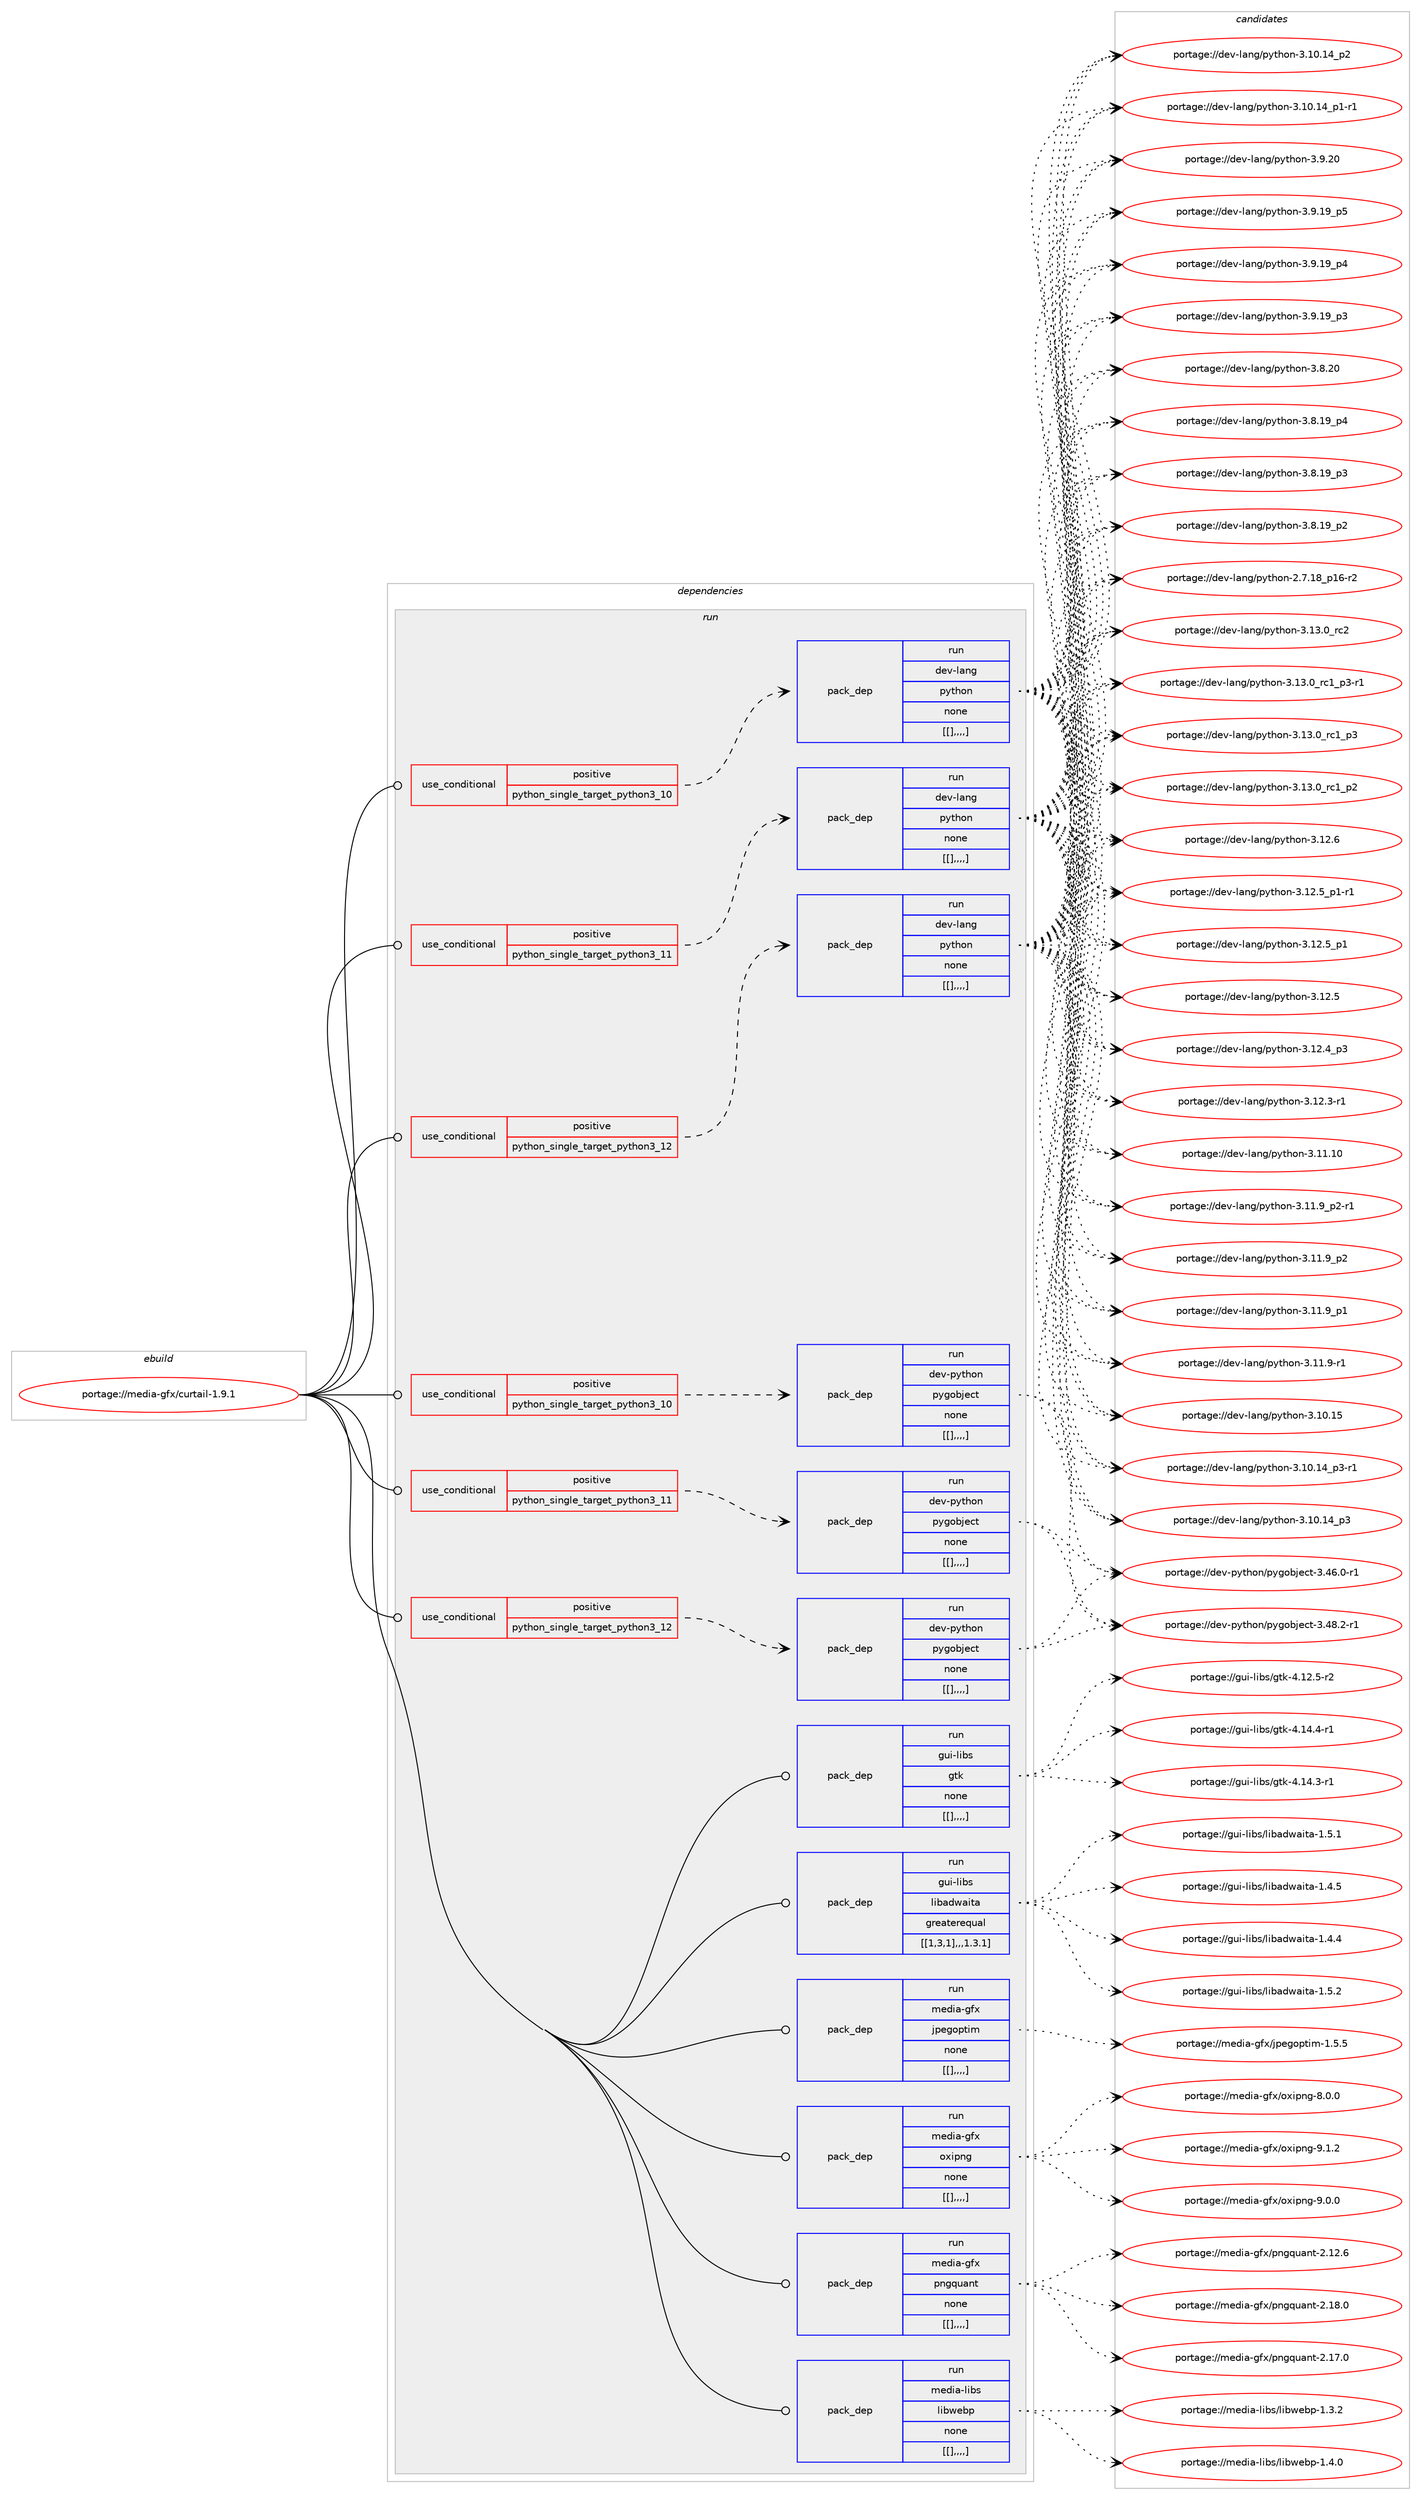 digraph prolog {

# *************
# Graph options
# *************

newrank=true;
concentrate=true;
compound=true;
graph [rankdir=LR,fontname=Helvetica,fontsize=10,ranksep=1.5];#, ranksep=2.5, nodesep=0.2];
edge  [arrowhead=vee];
node  [fontname=Helvetica,fontsize=10];

# **********
# The ebuild
# **********

subgraph cluster_leftcol {
color=gray;
label=<<i>ebuild</i>>;
id [label="portage://media-gfx/curtail-1.9.1", color=red, width=4, href="../media-gfx/curtail-1.9.1.svg"];
}

# ****************
# The dependencies
# ****************

subgraph cluster_midcol {
color=gray;
label=<<i>dependencies</i>>;
subgraph cluster_compile {
fillcolor="#eeeeee";
style=filled;
label=<<i>compile</i>>;
}
subgraph cluster_compileandrun {
fillcolor="#eeeeee";
style=filled;
label=<<i>compile and run</i>>;
}
subgraph cluster_run {
fillcolor="#eeeeee";
style=filled;
label=<<i>run</i>>;
subgraph cond74828 {
dependency300349 [label=<<TABLE BORDER="0" CELLBORDER="1" CELLSPACING="0" CELLPADDING="4"><TR><TD ROWSPAN="3" CELLPADDING="10">use_conditional</TD></TR><TR><TD>positive</TD></TR><TR><TD>python_single_target_python3_10</TD></TR></TABLE>>, shape=none, color=red];
subgraph pack223040 {
dependency300350 [label=<<TABLE BORDER="0" CELLBORDER="1" CELLSPACING="0" CELLPADDING="4" WIDTH="220"><TR><TD ROWSPAN="6" CELLPADDING="30">pack_dep</TD></TR><TR><TD WIDTH="110">run</TD></TR><TR><TD>dev-lang</TD></TR><TR><TD>python</TD></TR><TR><TD>none</TD></TR><TR><TD>[[],,,,]</TD></TR></TABLE>>, shape=none, color=blue];
}
dependency300349:e -> dependency300350:w [weight=20,style="dashed",arrowhead="vee"];
}
id:e -> dependency300349:w [weight=20,style="solid",arrowhead="odot"];
subgraph cond74829 {
dependency300351 [label=<<TABLE BORDER="0" CELLBORDER="1" CELLSPACING="0" CELLPADDING="4"><TR><TD ROWSPAN="3" CELLPADDING="10">use_conditional</TD></TR><TR><TD>positive</TD></TR><TR><TD>python_single_target_python3_10</TD></TR></TABLE>>, shape=none, color=red];
subgraph pack223041 {
dependency300352 [label=<<TABLE BORDER="0" CELLBORDER="1" CELLSPACING="0" CELLPADDING="4" WIDTH="220"><TR><TD ROWSPAN="6" CELLPADDING="30">pack_dep</TD></TR><TR><TD WIDTH="110">run</TD></TR><TR><TD>dev-python</TD></TR><TR><TD>pygobject</TD></TR><TR><TD>none</TD></TR><TR><TD>[[],,,,]</TD></TR></TABLE>>, shape=none, color=blue];
}
dependency300351:e -> dependency300352:w [weight=20,style="dashed",arrowhead="vee"];
}
id:e -> dependency300351:w [weight=20,style="solid",arrowhead="odot"];
subgraph cond74830 {
dependency300353 [label=<<TABLE BORDER="0" CELLBORDER="1" CELLSPACING="0" CELLPADDING="4"><TR><TD ROWSPAN="3" CELLPADDING="10">use_conditional</TD></TR><TR><TD>positive</TD></TR><TR><TD>python_single_target_python3_11</TD></TR></TABLE>>, shape=none, color=red];
subgraph pack223042 {
dependency300354 [label=<<TABLE BORDER="0" CELLBORDER="1" CELLSPACING="0" CELLPADDING="4" WIDTH="220"><TR><TD ROWSPAN="6" CELLPADDING="30">pack_dep</TD></TR><TR><TD WIDTH="110">run</TD></TR><TR><TD>dev-lang</TD></TR><TR><TD>python</TD></TR><TR><TD>none</TD></TR><TR><TD>[[],,,,]</TD></TR></TABLE>>, shape=none, color=blue];
}
dependency300353:e -> dependency300354:w [weight=20,style="dashed",arrowhead="vee"];
}
id:e -> dependency300353:w [weight=20,style="solid",arrowhead="odot"];
subgraph cond74831 {
dependency300355 [label=<<TABLE BORDER="0" CELLBORDER="1" CELLSPACING="0" CELLPADDING="4"><TR><TD ROWSPAN="3" CELLPADDING="10">use_conditional</TD></TR><TR><TD>positive</TD></TR><TR><TD>python_single_target_python3_11</TD></TR></TABLE>>, shape=none, color=red];
subgraph pack223043 {
dependency300356 [label=<<TABLE BORDER="0" CELLBORDER="1" CELLSPACING="0" CELLPADDING="4" WIDTH="220"><TR><TD ROWSPAN="6" CELLPADDING="30">pack_dep</TD></TR><TR><TD WIDTH="110">run</TD></TR><TR><TD>dev-python</TD></TR><TR><TD>pygobject</TD></TR><TR><TD>none</TD></TR><TR><TD>[[],,,,]</TD></TR></TABLE>>, shape=none, color=blue];
}
dependency300355:e -> dependency300356:w [weight=20,style="dashed",arrowhead="vee"];
}
id:e -> dependency300355:w [weight=20,style="solid",arrowhead="odot"];
subgraph cond74832 {
dependency300357 [label=<<TABLE BORDER="0" CELLBORDER="1" CELLSPACING="0" CELLPADDING="4"><TR><TD ROWSPAN="3" CELLPADDING="10">use_conditional</TD></TR><TR><TD>positive</TD></TR><TR><TD>python_single_target_python3_12</TD></TR></TABLE>>, shape=none, color=red];
subgraph pack223044 {
dependency300358 [label=<<TABLE BORDER="0" CELLBORDER="1" CELLSPACING="0" CELLPADDING="4" WIDTH="220"><TR><TD ROWSPAN="6" CELLPADDING="30">pack_dep</TD></TR><TR><TD WIDTH="110">run</TD></TR><TR><TD>dev-lang</TD></TR><TR><TD>python</TD></TR><TR><TD>none</TD></TR><TR><TD>[[],,,,]</TD></TR></TABLE>>, shape=none, color=blue];
}
dependency300357:e -> dependency300358:w [weight=20,style="dashed",arrowhead="vee"];
}
id:e -> dependency300357:w [weight=20,style="solid",arrowhead="odot"];
subgraph cond74833 {
dependency300359 [label=<<TABLE BORDER="0" CELLBORDER="1" CELLSPACING="0" CELLPADDING="4"><TR><TD ROWSPAN="3" CELLPADDING="10">use_conditional</TD></TR><TR><TD>positive</TD></TR><TR><TD>python_single_target_python3_12</TD></TR></TABLE>>, shape=none, color=red];
subgraph pack223045 {
dependency300360 [label=<<TABLE BORDER="0" CELLBORDER="1" CELLSPACING="0" CELLPADDING="4" WIDTH="220"><TR><TD ROWSPAN="6" CELLPADDING="30">pack_dep</TD></TR><TR><TD WIDTH="110">run</TD></TR><TR><TD>dev-python</TD></TR><TR><TD>pygobject</TD></TR><TR><TD>none</TD></TR><TR><TD>[[],,,,]</TD></TR></TABLE>>, shape=none, color=blue];
}
dependency300359:e -> dependency300360:w [weight=20,style="dashed",arrowhead="vee"];
}
id:e -> dependency300359:w [weight=20,style="solid",arrowhead="odot"];
subgraph pack223046 {
dependency300361 [label=<<TABLE BORDER="0" CELLBORDER="1" CELLSPACING="0" CELLPADDING="4" WIDTH="220"><TR><TD ROWSPAN="6" CELLPADDING="30">pack_dep</TD></TR><TR><TD WIDTH="110">run</TD></TR><TR><TD>gui-libs</TD></TR><TR><TD>gtk</TD></TR><TR><TD>none</TD></TR><TR><TD>[[],,,,]</TD></TR></TABLE>>, shape=none, color=blue];
}
id:e -> dependency300361:w [weight=20,style="solid",arrowhead="odot"];
subgraph pack223047 {
dependency300362 [label=<<TABLE BORDER="0" CELLBORDER="1" CELLSPACING="0" CELLPADDING="4" WIDTH="220"><TR><TD ROWSPAN="6" CELLPADDING="30">pack_dep</TD></TR><TR><TD WIDTH="110">run</TD></TR><TR><TD>gui-libs</TD></TR><TR><TD>libadwaita</TD></TR><TR><TD>greaterequal</TD></TR><TR><TD>[[1,3,1],,,1.3.1]</TD></TR></TABLE>>, shape=none, color=blue];
}
id:e -> dependency300362:w [weight=20,style="solid",arrowhead="odot"];
subgraph pack223048 {
dependency300363 [label=<<TABLE BORDER="0" CELLBORDER="1" CELLSPACING="0" CELLPADDING="4" WIDTH="220"><TR><TD ROWSPAN="6" CELLPADDING="30">pack_dep</TD></TR><TR><TD WIDTH="110">run</TD></TR><TR><TD>media-gfx</TD></TR><TR><TD>jpegoptim</TD></TR><TR><TD>none</TD></TR><TR><TD>[[],,,,]</TD></TR></TABLE>>, shape=none, color=blue];
}
id:e -> dependency300363:w [weight=20,style="solid",arrowhead="odot"];
subgraph pack223049 {
dependency300364 [label=<<TABLE BORDER="0" CELLBORDER="1" CELLSPACING="0" CELLPADDING="4" WIDTH="220"><TR><TD ROWSPAN="6" CELLPADDING="30">pack_dep</TD></TR><TR><TD WIDTH="110">run</TD></TR><TR><TD>media-gfx</TD></TR><TR><TD>oxipng</TD></TR><TR><TD>none</TD></TR><TR><TD>[[],,,,]</TD></TR></TABLE>>, shape=none, color=blue];
}
id:e -> dependency300364:w [weight=20,style="solid",arrowhead="odot"];
subgraph pack223050 {
dependency300365 [label=<<TABLE BORDER="0" CELLBORDER="1" CELLSPACING="0" CELLPADDING="4" WIDTH="220"><TR><TD ROWSPAN="6" CELLPADDING="30">pack_dep</TD></TR><TR><TD WIDTH="110">run</TD></TR><TR><TD>media-gfx</TD></TR><TR><TD>pngquant</TD></TR><TR><TD>none</TD></TR><TR><TD>[[],,,,]</TD></TR></TABLE>>, shape=none, color=blue];
}
id:e -> dependency300365:w [weight=20,style="solid",arrowhead="odot"];
subgraph pack223051 {
dependency300366 [label=<<TABLE BORDER="0" CELLBORDER="1" CELLSPACING="0" CELLPADDING="4" WIDTH="220"><TR><TD ROWSPAN="6" CELLPADDING="30">pack_dep</TD></TR><TR><TD WIDTH="110">run</TD></TR><TR><TD>media-libs</TD></TR><TR><TD>libwebp</TD></TR><TR><TD>none</TD></TR><TR><TD>[[],,,,]</TD></TR></TABLE>>, shape=none, color=blue];
}
id:e -> dependency300366:w [weight=20,style="solid",arrowhead="odot"];
}
}

# **************
# The candidates
# **************

subgraph cluster_choices {
rank=same;
color=gray;
label=<<i>candidates</i>>;

subgraph choice223040 {
color=black;
nodesep=1;
choice10010111845108971101034711212111610411111045514649514648951149950 [label="portage://dev-lang/python-3.13.0_rc2", color=red, width=4,href="../dev-lang/python-3.13.0_rc2.svg"];
choice1001011184510897110103471121211161041111104551464951464895114994995112514511449 [label="portage://dev-lang/python-3.13.0_rc1_p3-r1", color=red, width=4,href="../dev-lang/python-3.13.0_rc1_p3-r1.svg"];
choice100101118451089711010347112121116104111110455146495146489511499499511251 [label="portage://dev-lang/python-3.13.0_rc1_p3", color=red, width=4,href="../dev-lang/python-3.13.0_rc1_p3.svg"];
choice100101118451089711010347112121116104111110455146495146489511499499511250 [label="portage://dev-lang/python-3.13.0_rc1_p2", color=red, width=4,href="../dev-lang/python-3.13.0_rc1_p2.svg"];
choice10010111845108971101034711212111610411111045514649504654 [label="portage://dev-lang/python-3.12.6", color=red, width=4,href="../dev-lang/python-3.12.6.svg"];
choice1001011184510897110103471121211161041111104551464950465395112494511449 [label="portage://dev-lang/python-3.12.5_p1-r1", color=red, width=4,href="../dev-lang/python-3.12.5_p1-r1.svg"];
choice100101118451089711010347112121116104111110455146495046539511249 [label="portage://dev-lang/python-3.12.5_p1", color=red, width=4,href="../dev-lang/python-3.12.5_p1.svg"];
choice10010111845108971101034711212111610411111045514649504653 [label="portage://dev-lang/python-3.12.5", color=red, width=4,href="../dev-lang/python-3.12.5.svg"];
choice100101118451089711010347112121116104111110455146495046529511251 [label="portage://dev-lang/python-3.12.4_p3", color=red, width=4,href="../dev-lang/python-3.12.4_p3.svg"];
choice100101118451089711010347112121116104111110455146495046514511449 [label="portage://dev-lang/python-3.12.3-r1", color=red, width=4,href="../dev-lang/python-3.12.3-r1.svg"];
choice1001011184510897110103471121211161041111104551464949464948 [label="portage://dev-lang/python-3.11.10", color=red, width=4,href="../dev-lang/python-3.11.10.svg"];
choice1001011184510897110103471121211161041111104551464949465795112504511449 [label="portage://dev-lang/python-3.11.9_p2-r1", color=red, width=4,href="../dev-lang/python-3.11.9_p2-r1.svg"];
choice100101118451089711010347112121116104111110455146494946579511250 [label="portage://dev-lang/python-3.11.9_p2", color=red, width=4,href="../dev-lang/python-3.11.9_p2.svg"];
choice100101118451089711010347112121116104111110455146494946579511249 [label="portage://dev-lang/python-3.11.9_p1", color=red, width=4,href="../dev-lang/python-3.11.9_p1.svg"];
choice100101118451089711010347112121116104111110455146494946574511449 [label="portage://dev-lang/python-3.11.9-r1", color=red, width=4,href="../dev-lang/python-3.11.9-r1.svg"];
choice1001011184510897110103471121211161041111104551464948464953 [label="portage://dev-lang/python-3.10.15", color=red, width=4,href="../dev-lang/python-3.10.15.svg"];
choice100101118451089711010347112121116104111110455146494846495295112514511449 [label="portage://dev-lang/python-3.10.14_p3-r1", color=red, width=4,href="../dev-lang/python-3.10.14_p3-r1.svg"];
choice10010111845108971101034711212111610411111045514649484649529511251 [label="portage://dev-lang/python-3.10.14_p3", color=red, width=4,href="../dev-lang/python-3.10.14_p3.svg"];
choice10010111845108971101034711212111610411111045514649484649529511250 [label="portage://dev-lang/python-3.10.14_p2", color=red, width=4,href="../dev-lang/python-3.10.14_p2.svg"];
choice100101118451089711010347112121116104111110455146494846495295112494511449 [label="portage://dev-lang/python-3.10.14_p1-r1", color=red, width=4,href="../dev-lang/python-3.10.14_p1-r1.svg"];
choice10010111845108971101034711212111610411111045514657465048 [label="portage://dev-lang/python-3.9.20", color=red, width=4,href="../dev-lang/python-3.9.20.svg"];
choice100101118451089711010347112121116104111110455146574649579511253 [label="portage://dev-lang/python-3.9.19_p5", color=red, width=4,href="../dev-lang/python-3.9.19_p5.svg"];
choice100101118451089711010347112121116104111110455146574649579511252 [label="portage://dev-lang/python-3.9.19_p4", color=red, width=4,href="../dev-lang/python-3.9.19_p4.svg"];
choice100101118451089711010347112121116104111110455146574649579511251 [label="portage://dev-lang/python-3.9.19_p3", color=red, width=4,href="../dev-lang/python-3.9.19_p3.svg"];
choice10010111845108971101034711212111610411111045514656465048 [label="portage://dev-lang/python-3.8.20", color=red, width=4,href="../dev-lang/python-3.8.20.svg"];
choice100101118451089711010347112121116104111110455146564649579511252 [label="portage://dev-lang/python-3.8.19_p4", color=red, width=4,href="../dev-lang/python-3.8.19_p4.svg"];
choice100101118451089711010347112121116104111110455146564649579511251 [label="portage://dev-lang/python-3.8.19_p3", color=red, width=4,href="../dev-lang/python-3.8.19_p3.svg"];
choice100101118451089711010347112121116104111110455146564649579511250 [label="portage://dev-lang/python-3.8.19_p2", color=red, width=4,href="../dev-lang/python-3.8.19_p2.svg"];
choice100101118451089711010347112121116104111110455046554649569511249544511450 [label="portage://dev-lang/python-2.7.18_p16-r2", color=red, width=4,href="../dev-lang/python-2.7.18_p16-r2.svg"];
dependency300350:e -> choice10010111845108971101034711212111610411111045514649514648951149950:w [style=dotted,weight="100"];
dependency300350:e -> choice1001011184510897110103471121211161041111104551464951464895114994995112514511449:w [style=dotted,weight="100"];
dependency300350:e -> choice100101118451089711010347112121116104111110455146495146489511499499511251:w [style=dotted,weight="100"];
dependency300350:e -> choice100101118451089711010347112121116104111110455146495146489511499499511250:w [style=dotted,weight="100"];
dependency300350:e -> choice10010111845108971101034711212111610411111045514649504654:w [style=dotted,weight="100"];
dependency300350:e -> choice1001011184510897110103471121211161041111104551464950465395112494511449:w [style=dotted,weight="100"];
dependency300350:e -> choice100101118451089711010347112121116104111110455146495046539511249:w [style=dotted,weight="100"];
dependency300350:e -> choice10010111845108971101034711212111610411111045514649504653:w [style=dotted,weight="100"];
dependency300350:e -> choice100101118451089711010347112121116104111110455146495046529511251:w [style=dotted,weight="100"];
dependency300350:e -> choice100101118451089711010347112121116104111110455146495046514511449:w [style=dotted,weight="100"];
dependency300350:e -> choice1001011184510897110103471121211161041111104551464949464948:w [style=dotted,weight="100"];
dependency300350:e -> choice1001011184510897110103471121211161041111104551464949465795112504511449:w [style=dotted,weight="100"];
dependency300350:e -> choice100101118451089711010347112121116104111110455146494946579511250:w [style=dotted,weight="100"];
dependency300350:e -> choice100101118451089711010347112121116104111110455146494946579511249:w [style=dotted,weight="100"];
dependency300350:e -> choice100101118451089711010347112121116104111110455146494946574511449:w [style=dotted,weight="100"];
dependency300350:e -> choice1001011184510897110103471121211161041111104551464948464953:w [style=dotted,weight="100"];
dependency300350:e -> choice100101118451089711010347112121116104111110455146494846495295112514511449:w [style=dotted,weight="100"];
dependency300350:e -> choice10010111845108971101034711212111610411111045514649484649529511251:w [style=dotted,weight="100"];
dependency300350:e -> choice10010111845108971101034711212111610411111045514649484649529511250:w [style=dotted,weight="100"];
dependency300350:e -> choice100101118451089711010347112121116104111110455146494846495295112494511449:w [style=dotted,weight="100"];
dependency300350:e -> choice10010111845108971101034711212111610411111045514657465048:w [style=dotted,weight="100"];
dependency300350:e -> choice100101118451089711010347112121116104111110455146574649579511253:w [style=dotted,weight="100"];
dependency300350:e -> choice100101118451089711010347112121116104111110455146574649579511252:w [style=dotted,weight="100"];
dependency300350:e -> choice100101118451089711010347112121116104111110455146574649579511251:w [style=dotted,weight="100"];
dependency300350:e -> choice10010111845108971101034711212111610411111045514656465048:w [style=dotted,weight="100"];
dependency300350:e -> choice100101118451089711010347112121116104111110455146564649579511252:w [style=dotted,weight="100"];
dependency300350:e -> choice100101118451089711010347112121116104111110455146564649579511251:w [style=dotted,weight="100"];
dependency300350:e -> choice100101118451089711010347112121116104111110455146564649579511250:w [style=dotted,weight="100"];
dependency300350:e -> choice100101118451089711010347112121116104111110455046554649569511249544511450:w [style=dotted,weight="100"];
}
subgraph choice223041 {
color=black;
nodesep=1;
choice10010111845112121116104111110471121211031119810610199116455146525646504511449 [label="portage://dev-python/pygobject-3.48.2-r1", color=red, width=4,href="../dev-python/pygobject-3.48.2-r1.svg"];
choice10010111845112121116104111110471121211031119810610199116455146525446484511449 [label="portage://dev-python/pygobject-3.46.0-r1", color=red, width=4,href="../dev-python/pygobject-3.46.0-r1.svg"];
dependency300352:e -> choice10010111845112121116104111110471121211031119810610199116455146525646504511449:w [style=dotted,weight="100"];
dependency300352:e -> choice10010111845112121116104111110471121211031119810610199116455146525446484511449:w [style=dotted,weight="100"];
}
subgraph choice223042 {
color=black;
nodesep=1;
choice10010111845108971101034711212111610411111045514649514648951149950 [label="portage://dev-lang/python-3.13.0_rc2", color=red, width=4,href="../dev-lang/python-3.13.0_rc2.svg"];
choice1001011184510897110103471121211161041111104551464951464895114994995112514511449 [label="portage://dev-lang/python-3.13.0_rc1_p3-r1", color=red, width=4,href="../dev-lang/python-3.13.0_rc1_p3-r1.svg"];
choice100101118451089711010347112121116104111110455146495146489511499499511251 [label="portage://dev-lang/python-3.13.0_rc1_p3", color=red, width=4,href="../dev-lang/python-3.13.0_rc1_p3.svg"];
choice100101118451089711010347112121116104111110455146495146489511499499511250 [label="portage://dev-lang/python-3.13.0_rc1_p2", color=red, width=4,href="../dev-lang/python-3.13.0_rc1_p2.svg"];
choice10010111845108971101034711212111610411111045514649504654 [label="portage://dev-lang/python-3.12.6", color=red, width=4,href="../dev-lang/python-3.12.6.svg"];
choice1001011184510897110103471121211161041111104551464950465395112494511449 [label="portage://dev-lang/python-3.12.5_p1-r1", color=red, width=4,href="../dev-lang/python-3.12.5_p1-r1.svg"];
choice100101118451089711010347112121116104111110455146495046539511249 [label="portage://dev-lang/python-3.12.5_p1", color=red, width=4,href="../dev-lang/python-3.12.5_p1.svg"];
choice10010111845108971101034711212111610411111045514649504653 [label="portage://dev-lang/python-3.12.5", color=red, width=4,href="../dev-lang/python-3.12.5.svg"];
choice100101118451089711010347112121116104111110455146495046529511251 [label="portage://dev-lang/python-3.12.4_p3", color=red, width=4,href="../dev-lang/python-3.12.4_p3.svg"];
choice100101118451089711010347112121116104111110455146495046514511449 [label="portage://dev-lang/python-3.12.3-r1", color=red, width=4,href="../dev-lang/python-3.12.3-r1.svg"];
choice1001011184510897110103471121211161041111104551464949464948 [label="portage://dev-lang/python-3.11.10", color=red, width=4,href="../dev-lang/python-3.11.10.svg"];
choice1001011184510897110103471121211161041111104551464949465795112504511449 [label="portage://dev-lang/python-3.11.9_p2-r1", color=red, width=4,href="../dev-lang/python-3.11.9_p2-r1.svg"];
choice100101118451089711010347112121116104111110455146494946579511250 [label="portage://dev-lang/python-3.11.9_p2", color=red, width=4,href="../dev-lang/python-3.11.9_p2.svg"];
choice100101118451089711010347112121116104111110455146494946579511249 [label="portage://dev-lang/python-3.11.9_p1", color=red, width=4,href="../dev-lang/python-3.11.9_p1.svg"];
choice100101118451089711010347112121116104111110455146494946574511449 [label="portage://dev-lang/python-3.11.9-r1", color=red, width=4,href="../dev-lang/python-3.11.9-r1.svg"];
choice1001011184510897110103471121211161041111104551464948464953 [label="portage://dev-lang/python-3.10.15", color=red, width=4,href="../dev-lang/python-3.10.15.svg"];
choice100101118451089711010347112121116104111110455146494846495295112514511449 [label="portage://dev-lang/python-3.10.14_p3-r1", color=red, width=4,href="../dev-lang/python-3.10.14_p3-r1.svg"];
choice10010111845108971101034711212111610411111045514649484649529511251 [label="portage://dev-lang/python-3.10.14_p3", color=red, width=4,href="../dev-lang/python-3.10.14_p3.svg"];
choice10010111845108971101034711212111610411111045514649484649529511250 [label="portage://dev-lang/python-3.10.14_p2", color=red, width=4,href="../dev-lang/python-3.10.14_p2.svg"];
choice100101118451089711010347112121116104111110455146494846495295112494511449 [label="portage://dev-lang/python-3.10.14_p1-r1", color=red, width=4,href="../dev-lang/python-3.10.14_p1-r1.svg"];
choice10010111845108971101034711212111610411111045514657465048 [label="portage://dev-lang/python-3.9.20", color=red, width=4,href="../dev-lang/python-3.9.20.svg"];
choice100101118451089711010347112121116104111110455146574649579511253 [label="portage://dev-lang/python-3.9.19_p5", color=red, width=4,href="../dev-lang/python-3.9.19_p5.svg"];
choice100101118451089711010347112121116104111110455146574649579511252 [label="portage://dev-lang/python-3.9.19_p4", color=red, width=4,href="../dev-lang/python-3.9.19_p4.svg"];
choice100101118451089711010347112121116104111110455146574649579511251 [label="portage://dev-lang/python-3.9.19_p3", color=red, width=4,href="../dev-lang/python-3.9.19_p3.svg"];
choice10010111845108971101034711212111610411111045514656465048 [label="portage://dev-lang/python-3.8.20", color=red, width=4,href="../dev-lang/python-3.8.20.svg"];
choice100101118451089711010347112121116104111110455146564649579511252 [label="portage://dev-lang/python-3.8.19_p4", color=red, width=4,href="../dev-lang/python-3.8.19_p4.svg"];
choice100101118451089711010347112121116104111110455146564649579511251 [label="portage://dev-lang/python-3.8.19_p3", color=red, width=4,href="../dev-lang/python-3.8.19_p3.svg"];
choice100101118451089711010347112121116104111110455146564649579511250 [label="portage://dev-lang/python-3.8.19_p2", color=red, width=4,href="../dev-lang/python-3.8.19_p2.svg"];
choice100101118451089711010347112121116104111110455046554649569511249544511450 [label="portage://dev-lang/python-2.7.18_p16-r2", color=red, width=4,href="../dev-lang/python-2.7.18_p16-r2.svg"];
dependency300354:e -> choice10010111845108971101034711212111610411111045514649514648951149950:w [style=dotted,weight="100"];
dependency300354:e -> choice1001011184510897110103471121211161041111104551464951464895114994995112514511449:w [style=dotted,weight="100"];
dependency300354:e -> choice100101118451089711010347112121116104111110455146495146489511499499511251:w [style=dotted,weight="100"];
dependency300354:e -> choice100101118451089711010347112121116104111110455146495146489511499499511250:w [style=dotted,weight="100"];
dependency300354:e -> choice10010111845108971101034711212111610411111045514649504654:w [style=dotted,weight="100"];
dependency300354:e -> choice1001011184510897110103471121211161041111104551464950465395112494511449:w [style=dotted,weight="100"];
dependency300354:e -> choice100101118451089711010347112121116104111110455146495046539511249:w [style=dotted,weight="100"];
dependency300354:e -> choice10010111845108971101034711212111610411111045514649504653:w [style=dotted,weight="100"];
dependency300354:e -> choice100101118451089711010347112121116104111110455146495046529511251:w [style=dotted,weight="100"];
dependency300354:e -> choice100101118451089711010347112121116104111110455146495046514511449:w [style=dotted,weight="100"];
dependency300354:e -> choice1001011184510897110103471121211161041111104551464949464948:w [style=dotted,weight="100"];
dependency300354:e -> choice1001011184510897110103471121211161041111104551464949465795112504511449:w [style=dotted,weight="100"];
dependency300354:e -> choice100101118451089711010347112121116104111110455146494946579511250:w [style=dotted,weight="100"];
dependency300354:e -> choice100101118451089711010347112121116104111110455146494946579511249:w [style=dotted,weight="100"];
dependency300354:e -> choice100101118451089711010347112121116104111110455146494946574511449:w [style=dotted,weight="100"];
dependency300354:e -> choice1001011184510897110103471121211161041111104551464948464953:w [style=dotted,weight="100"];
dependency300354:e -> choice100101118451089711010347112121116104111110455146494846495295112514511449:w [style=dotted,weight="100"];
dependency300354:e -> choice10010111845108971101034711212111610411111045514649484649529511251:w [style=dotted,weight="100"];
dependency300354:e -> choice10010111845108971101034711212111610411111045514649484649529511250:w [style=dotted,weight="100"];
dependency300354:e -> choice100101118451089711010347112121116104111110455146494846495295112494511449:w [style=dotted,weight="100"];
dependency300354:e -> choice10010111845108971101034711212111610411111045514657465048:w [style=dotted,weight="100"];
dependency300354:e -> choice100101118451089711010347112121116104111110455146574649579511253:w [style=dotted,weight="100"];
dependency300354:e -> choice100101118451089711010347112121116104111110455146574649579511252:w [style=dotted,weight="100"];
dependency300354:e -> choice100101118451089711010347112121116104111110455146574649579511251:w [style=dotted,weight="100"];
dependency300354:e -> choice10010111845108971101034711212111610411111045514656465048:w [style=dotted,weight="100"];
dependency300354:e -> choice100101118451089711010347112121116104111110455146564649579511252:w [style=dotted,weight="100"];
dependency300354:e -> choice100101118451089711010347112121116104111110455146564649579511251:w [style=dotted,weight="100"];
dependency300354:e -> choice100101118451089711010347112121116104111110455146564649579511250:w [style=dotted,weight="100"];
dependency300354:e -> choice100101118451089711010347112121116104111110455046554649569511249544511450:w [style=dotted,weight="100"];
}
subgraph choice223043 {
color=black;
nodesep=1;
choice10010111845112121116104111110471121211031119810610199116455146525646504511449 [label="portage://dev-python/pygobject-3.48.2-r1", color=red, width=4,href="../dev-python/pygobject-3.48.2-r1.svg"];
choice10010111845112121116104111110471121211031119810610199116455146525446484511449 [label="portage://dev-python/pygobject-3.46.0-r1", color=red, width=4,href="../dev-python/pygobject-3.46.0-r1.svg"];
dependency300356:e -> choice10010111845112121116104111110471121211031119810610199116455146525646504511449:w [style=dotted,weight="100"];
dependency300356:e -> choice10010111845112121116104111110471121211031119810610199116455146525446484511449:w [style=dotted,weight="100"];
}
subgraph choice223044 {
color=black;
nodesep=1;
choice10010111845108971101034711212111610411111045514649514648951149950 [label="portage://dev-lang/python-3.13.0_rc2", color=red, width=4,href="../dev-lang/python-3.13.0_rc2.svg"];
choice1001011184510897110103471121211161041111104551464951464895114994995112514511449 [label="portage://dev-lang/python-3.13.0_rc1_p3-r1", color=red, width=4,href="../dev-lang/python-3.13.0_rc1_p3-r1.svg"];
choice100101118451089711010347112121116104111110455146495146489511499499511251 [label="portage://dev-lang/python-3.13.0_rc1_p3", color=red, width=4,href="../dev-lang/python-3.13.0_rc1_p3.svg"];
choice100101118451089711010347112121116104111110455146495146489511499499511250 [label="portage://dev-lang/python-3.13.0_rc1_p2", color=red, width=4,href="../dev-lang/python-3.13.0_rc1_p2.svg"];
choice10010111845108971101034711212111610411111045514649504654 [label="portage://dev-lang/python-3.12.6", color=red, width=4,href="../dev-lang/python-3.12.6.svg"];
choice1001011184510897110103471121211161041111104551464950465395112494511449 [label="portage://dev-lang/python-3.12.5_p1-r1", color=red, width=4,href="../dev-lang/python-3.12.5_p1-r1.svg"];
choice100101118451089711010347112121116104111110455146495046539511249 [label="portage://dev-lang/python-3.12.5_p1", color=red, width=4,href="../dev-lang/python-3.12.5_p1.svg"];
choice10010111845108971101034711212111610411111045514649504653 [label="portage://dev-lang/python-3.12.5", color=red, width=4,href="../dev-lang/python-3.12.5.svg"];
choice100101118451089711010347112121116104111110455146495046529511251 [label="portage://dev-lang/python-3.12.4_p3", color=red, width=4,href="../dev-lang/python-3.12.4_p3.svg"];
choice100101118451089711010347112121116104111110455146495046514511449 [label="portage://dev-lang/python-3.12.3-r1", color=red, width=4,href="../dev-lang/python-3.12.3-r1.svg"];
choice1001011184510897110103471121211161041111104551464949464948 [label="portage://dev-lang/python-3.11.10", color=red, width=4,href="../dev-lang/python-3.11.10.svg"];
choice1001011184510897110103471121211161041111104551464949465795112504511449 [label="portage://dev-lang/python-3.11.9_p2-r1", color=red, width=4,href="../dev-lang/python-3.11.9_p2-r1.svg"];
choice100101118451089711010347112121116104111110455146494946579511250 [label="portage://dev-lang/python-3.11.9_p2", color=red, width=4,href="../dev-lang/python-3.11.9_p2.svg"];
choice100101118451089711010347112121116104111110455146494946579511249 [label="portage://dev-lang/python-3.11.9_p1", color=red, width=4,href="../dev-lang/python-3.11.9_p1.svg"];
choice100101118451089711010347112121116104111110455146494946574511449 [label="portage://dev-lang/python-3.11.9-r1", color=red, width=4,href="../dev-lang/python-3.11.9-r1.svg"];
choice1001011184510897110103471121211161041111104551464948464953 [label="portage://dev-lang/python-3.10.15", color=red, width=4,href="../dev-lang/python-3.10.15.svg"];
choice100101118451089711010347112121116104111110455146494846495295112514511449 [label="portage://dev-lang/python-3.10.14_p3-r1", color=red, width=4,href="../dev-lang/python-3.10.14_p3-r1.svg"];
choice10010111845108971101034711212111610411111045514649484649529511251 [label="portage://dev-lang/python-3.10.14_p3", color=red, width=4,href="../dev-lang/python-3.10.14_p3.svg"];
choice10010111845108971101034711212111610411111045514649484649529511250 [label="portage://dev-lang/python-3.10.14_p2", color=red, width=4,href="../dev-lang/python-3.10.14_p2.svg"];
choice100101118451089711010347112121116104111110455146494846495295112494511449 [label="portage://dev-lang/python-3.10.14_p1-r1", color=red, width=4,href="../dev-lang/python-3.10.14_p1-r1.svg"];
choice10010111845108971101034711212111610411111045514657465048 [label="portage://dev-lang/python-3.9.20", color=red, width=4,href="../dev-lang/python-3.9.20.svg"];
choice100101118451089711010347112121116104111110455146574649579511253 [label="portage://dev-lang/python-3.9.19_p5", color=red, width=4,href="../dev-lang/python-3.9.19_p5.svg"];
choice100101118451089711010347112121116104111110455146574649579511252 [label="portage://dev-lang/python-3.9.19_p4", color=red, width=4,href="../dev-lang/python-3.9.19_p4.svg"];
choice100101118451089711010347112121116104111110455146574649579511251 [label="portage://dev-lang/python-3.9.19_p3", color=red, width=4,href="../dev-lang/python-3.9.19_p3.svg"];
choice10010111845108971101034711212111610411111045514656465048 [label="portage://dev-lang/python-3.8.20", color=red, width=4,href="../dev-lang/python-3.8.20.svg"];
choice100101118451089711010347112121116104111110455146564649579511252 [label="portage://dev-lang/python-3.8.19_p4", color=red, width=4,href="../dev-lang/python-3.8.19_p4.svg"];
choice100101118451089711010347112121116104111110455146564649579511251 [label="portage://dev-lang/python-3.8.19_p3", color=red, width=4,href="../dev-lang/python-3.8.19_p3.svg"];
choice100101118451089711010347112121116104111110455146564649579511250 [label="portage://dev-lang/python-3.8.19_p2", color=red, width=4,href="../dev-lang/python-3.8.19_p2.svg"];
choice100101118451089711010347112121116104111110455046554649569511249544511450 [label="portage://dev-lang/python-2.7.18_p16-r2", color=red, width=4,href="../dev-lang/python-2.7.18_p16-r2.svg"];
dependency300358:e -> choice10010111845108971101034711212111610411111045514649514648951149950:w [style=dotted,weight="100"];
dependency300358:e -> choice1001011184510897110103471121211161041111104551464951464895114994995112514511449:w [style=dotted,weight="100"];
dependency300358:e -> choice100101118451089711010347112121116104111110455146495146489511499499511251:w [style=dotted,weight="100"];
dependency300358:e -> choice100101118451089711010347112121116104111110455146495146489511499499511250:w [style=dotted,weight="100"];
dependency300358:e -> choice10010111845108971101034711212111610411111045514649504654:w [style=dotted,weight="100"];
dependency300358:e -> choice1001011184510897110103471121211161041111104551464950465395112494511449:w [style=dotted,weight="100"];
dependency300358:e -> choice100101118451089711010347112121116104111110455146495046539511249:w [style=dotted,weight="100"];
dependency300358:e -> choice10010111845108971101034711212111610411111045514649504653:w [style=dotted,weight="100"];
dependency300358:e -> choice100101118451089711010347112121116104111110455146495046529511251:w [style=dotted,weight="100"];
dependency300358:e -> choice100101118451089711010347112121116104111110455146495046514511449:w [style=dotted,weight="100"];
dependency300358:e -> choice1001011184510897110103471121211161041111104551464949464948:w [style=dotted,weight="100"];
dependency300358:e -> choice1001011184510897110103471121211161041111104551464949465795112504511449:w [style=dotted,weight="100"];
dependency300358:e -> choice100101118451089711010347112121116104111110455146494946579511250:w [style=dotted,weight="100"];
dependency300358:e -> choice100101118451089711010347112121116104111110455146494946579511249:w [style=dotted,weight="100"];
dependency300358:e -> choice100101118451089711010347112121116104111110455146494946574511449:w [style=dotted,weight="100"];
dependency300358:e -> choice1001011184510897110103471121211161041111104551464948464953:w [style=dotted,weight="100"];
dependency300358:e -> choice100101118451089711010347112121116104111110455146494846495295112514511449:w [style=dotted,weight="100"];
dependency300358:e -> choice10010111845108971101034711212111610411111045514649484649529511251:w [style=dotted,weight="100"];
dependency300358:e -> choice10010111845108971101034711212111610411111045514649484649529511250:w [style=dotted,weight="100"];
dependency300358:e -> choice100101118451089711010347112121116104111110455146494846495295112494511449:w [style=dotted,weight="100"];
dependency300358:e -> choice10010111845108971101034711212111610411111045514657465048:w [style=dotted,weight="100"];
dependency300358:e -> choice100101118451089711010347112121116104111110455146574649579511253:w [style=dotted,weight="100"];
dependency300358:e -> choice100101118451089711010347112121116104111110455146574649579511252:w [style=dotted,weight="100"];
dependency300358:e -> choice100101118451089711010347112121116104111110455146574649579511251:w [style=dotted,weight="100"];
dependency300358:e -> choice10010111845108971101034711212111610411111045514656465048:w [style=dotted,weight="100"];
dependency300358:e -> choice100101118451089711010347112121116104111110455146564649579511252:w [style=dotted,weight="100"];
dependency300358:e -> choice100101118451089711010347112121116104111110455146564649579511251:w [style=dotted,weight="100"];
dependency300358:e -> choice100101118451089711010347112121116104111110455146564649579511250:w [style=dotted,weight="100"];
dependency300358:e -> choice100101118451089711010347112121116104111110455046554649569511249544511450:w [style=dotted,weight="100"];
}
subgraph choice223045 {
color=black;
nodesep=1;
choice10010111845112121116104111110471121211031119810610199116455146525646504511449 [label="portage://dev-python/pygobject-3.48.2-r1", color=red, width=4,href="../dev-python/pygobject-3.48.2-r1.svg"];
choice10010111845112121116104111110471121211031119810610199116455146525446484511449 [label="portage://dev-python/pygobject-3.46.0-r1", color=red, width=4,href="../dev-python/pygobject-3.46.0-r1.svg"];
dependency300360:e -> choice10010111845112121116104111110471121211031119810610199116455146525646504511449:w [style=dotted,weight="100"];
dependency300360:e -> choice10010111845112121116104111110471121211031119810610199116455146525446484511449:w [style=dotted,weight="100"];
}
subgraph choice223046 {
color=black;
nodesep=1;
choice103117105451081059811547103116107455246495246524511449 [label="portage://gui-libs/gtk-4.14.4-r1", color=red, width=4,href="../gui-libs/gtk-4.14.4-r1.svg"];
choice103117105451081059811547103116107455246495246514511449 [label="portage://gui-libs/gtk-4.14.3-r1", color=red, width=4,href="../gui-libs/gtk-4.14.3-r1.svg"];
choice103117105451081059811547103116107455246495046534511450 [label="portage://gui-libs/gtk-4.12.5-r2", color=red, width=4,href="../gui-libs/gtk-4.12.5-r2.svg"];
dependency300361:e -> choice103117105451081059811547103116107455246495246524511449:w [style=dotted,weight="100"];
dependency300361:e -> choice103117105451081059811547103116107455246495246514511449:w [style=dotted,weight="100"];
dependency300361:e -> choice103117105451081059811547103116107455246495046534511450:w [style=dotted,weight="100"];
}
subgraph choice223047 {
color=black;
nodesep=1;
choice10311710545108105981154710810598971001199710511697454946534650 [label="portage://gui-libs/libadwaita-1.5.2", color=red, width=4,href="../gui-libs/libadwaita-1.5.2.svg"];
choice10311710545108105981154710810598971001199710511697454946534649 [label="portage://gui-libs/libadwaita-1.5.1", color=red, width=4,href="../gui-libs/libadwaita-1.5.1.svg"];
choice10311710545108105981154710810598971001199710511697454946524653 [label="portage://gui-libs/libadwaita-1.4.5", color=red, width=4,href="../gui-libs/libadwaita-1.4.5.svg"];
choice10311710545108105981154710810598971001199710511697454946524652 [label="portage://gui-libs/libadwaita-1.4.4", color=red, width=4,href="../gui-libs/libadwaita-1.4.4.svg"];
dependency300362:e -> choice10311710545108105981154710810598971001199710511697454946534650:w [style=dotted,weight="100"];
dependency300362:e -> choice10311710545108105981154710810598971001199710511697454946534649:w [style=dotted,weight="100"];
dependency300362:e -> choice10311710545108105981154710810598971001199710511697454946524653:w [style=dotted,weight="100"];
dependency300362:e -> choice10311710545108105981154710810598971001199710511697454946524652:w [style=dotted,weight="100"];
}
subgraph choice223048 {
color=black;
nodesep=1;
choice109101100105974510310212047106112101103111112116105109454946534653 [label="portage://media-gfx/jpegoptim-1.5.5", color=red, width=4,href="../media-gfx/jpegoptim-1.5.5.svg"];
dependency300363:e -> choice109101100105974510310212047106112101103111112116105109454946534653:w [style=dotted,weight="100"];
}
subgraph choice223049 {
color=black;
nodesep=1;
choice109101100105974510310212047111120105112110103455746494650 [label="portage://media-gfx/oxipng-9.1.2", color=red, width=4,href="../media-gfx/oxipng-9.1.2.svg"];
choice109101100105974510310212047111120105112110103455746484648 [label="portage://media-gfx/oxipng-9.0.0", color=red, width=4,href="../media-gfx/oxipng-9.0.0.svg"];
choice109101100105974510310212047111120105112110103455646484648 [label="portage://media-gfx/oxipng-8.0.0", color=red, width=4,href="../media-gfx/oxipng-8.0.0.svg"];
dependency300364:e -> choice109101100105974510310212047111120105112110103455746494650:w [style=dotted,weight="100"];
dependency300364:e -> choice109101100105974510310212047111120105112110103455746484648:w [style=dotted,weight="100"];
dependency300364:e -> choice109101100105974510310212047111120105112110103455646484648:w [style=dotted,weight="100"];
}
subgraph choice223050 {
color=black;
nodesep=1;
choice1091011001059745103102120471121101031131179711011645504649564648 [label="portage://media-gfx/pngquant-2.18.0", color=red, width=4,href="../media-gfx/pngquant-2.18.0.svg"];
choice1091011001059745103102120471121101031131179711011645504649554648 [label="portage://media-gfx/pngquant-2.17.0", color=red, width=4,href="../media-gfx/pngquant-2.17.0.svg"];
choice1091011001059745103102120471121101031131179711011645504649504654 [label="portage://media-gfx/pngquant-2.12.6", color=red, width=4,href="../media-gfx/pngquant-2.12.6.svg"];
dependency300365:e -> choice1091011001059745103102120471121101031131179711011645504649564648:w [style=dotted,weight="100"];
dependency300365:e -> choice1091011001059745103102120471121101031131179711011645504649554648:w [style=dotted,weight="100"];
dependency300365:e -> choice1091011001059745103102120471121101031131179711011645504649504654:w [style=dotted,weight="100"];
}
subgraph choice223051 {
color=black;
nodesep=1;
choice109101100105974510810598115471081059811910198112454946524648 [label="portage://media-libs/libwebp-1.4.0", color=red, width=4,href="../media-libs/libwebp-1.4.0.svg"];
choice109101100105974510810598115471081059811910198112454946514650 [label="portage://media-libs/libwebp-1.3.2", color=red, width=4,href="../media-libs/libwebp-1.3.2.svg"];
dependency300366:e -> choice109101100105974510810598115471081059811910198112454946524648:w [style=dotted,weight="100"];
dependency300366:e -> choice109101100105974510810598115471081059811910198112454946514650:w [style=dotted,weight="100"];
}
}

}
